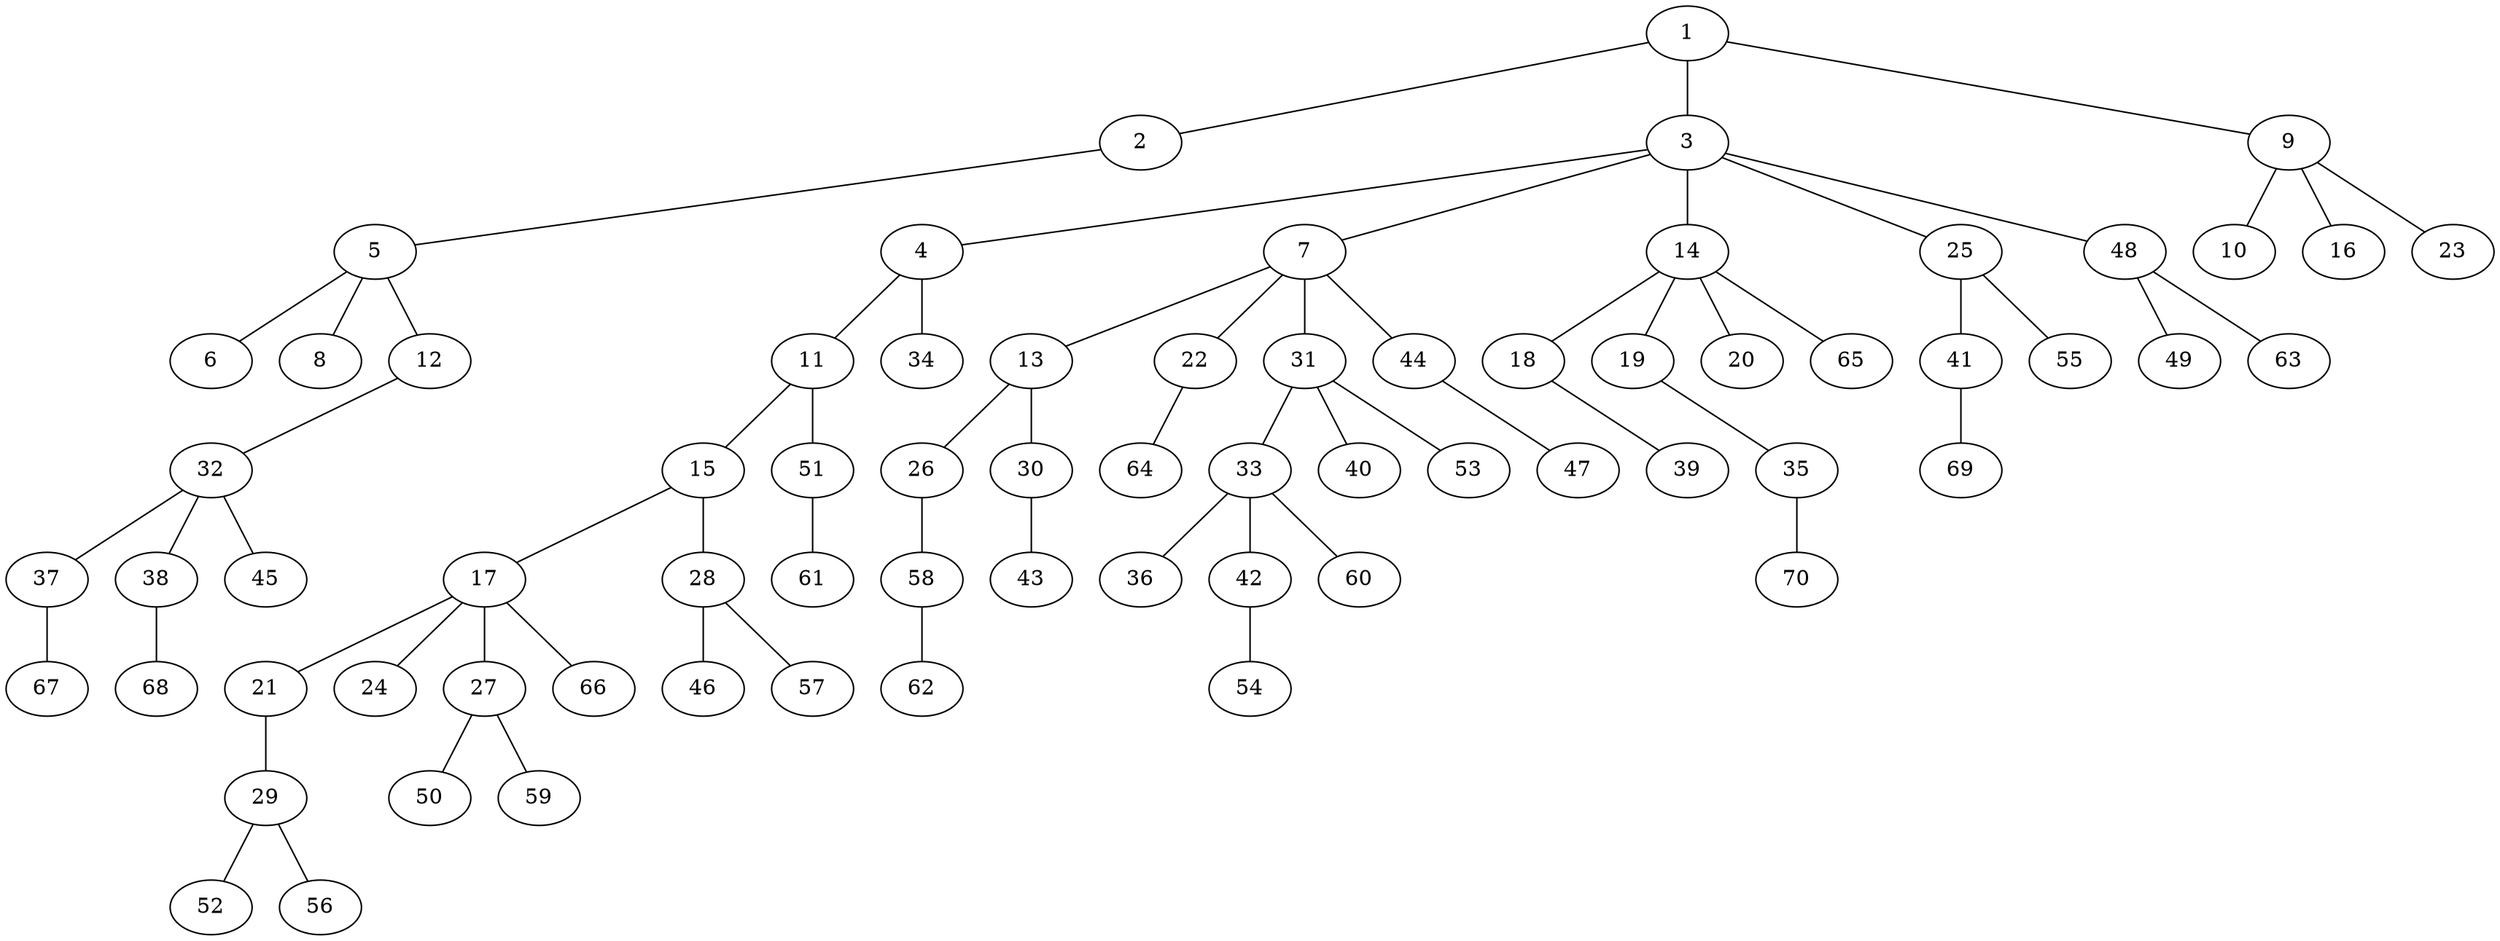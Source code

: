graph graphname {1--2
1--3
1--9
2--5
3--4
3--7
3--14
3--25
3--48
4--11
4--34
5--6
5--8
5--12
7--13
7--22
7--31
7--44
9--10
9--16
9--23
11--15
11--51
12--32
13--26
13--30
14--18
14--19
14--20
14--65
15--17
15--28
17--21
17--24
17--27
17--66
18--39
19--35
21--29
22--64
25--41
25--55
26--58
27--50
27--59
28--46
28--57
29--52
29--56
30--43
31--33
31--40
31--53
32--37
32--38
32--45
33--36
33--42
33--60
35--70
37--67
38--68
41--69
42--54
44--47
48--49
48--63
51--61
58--62
}